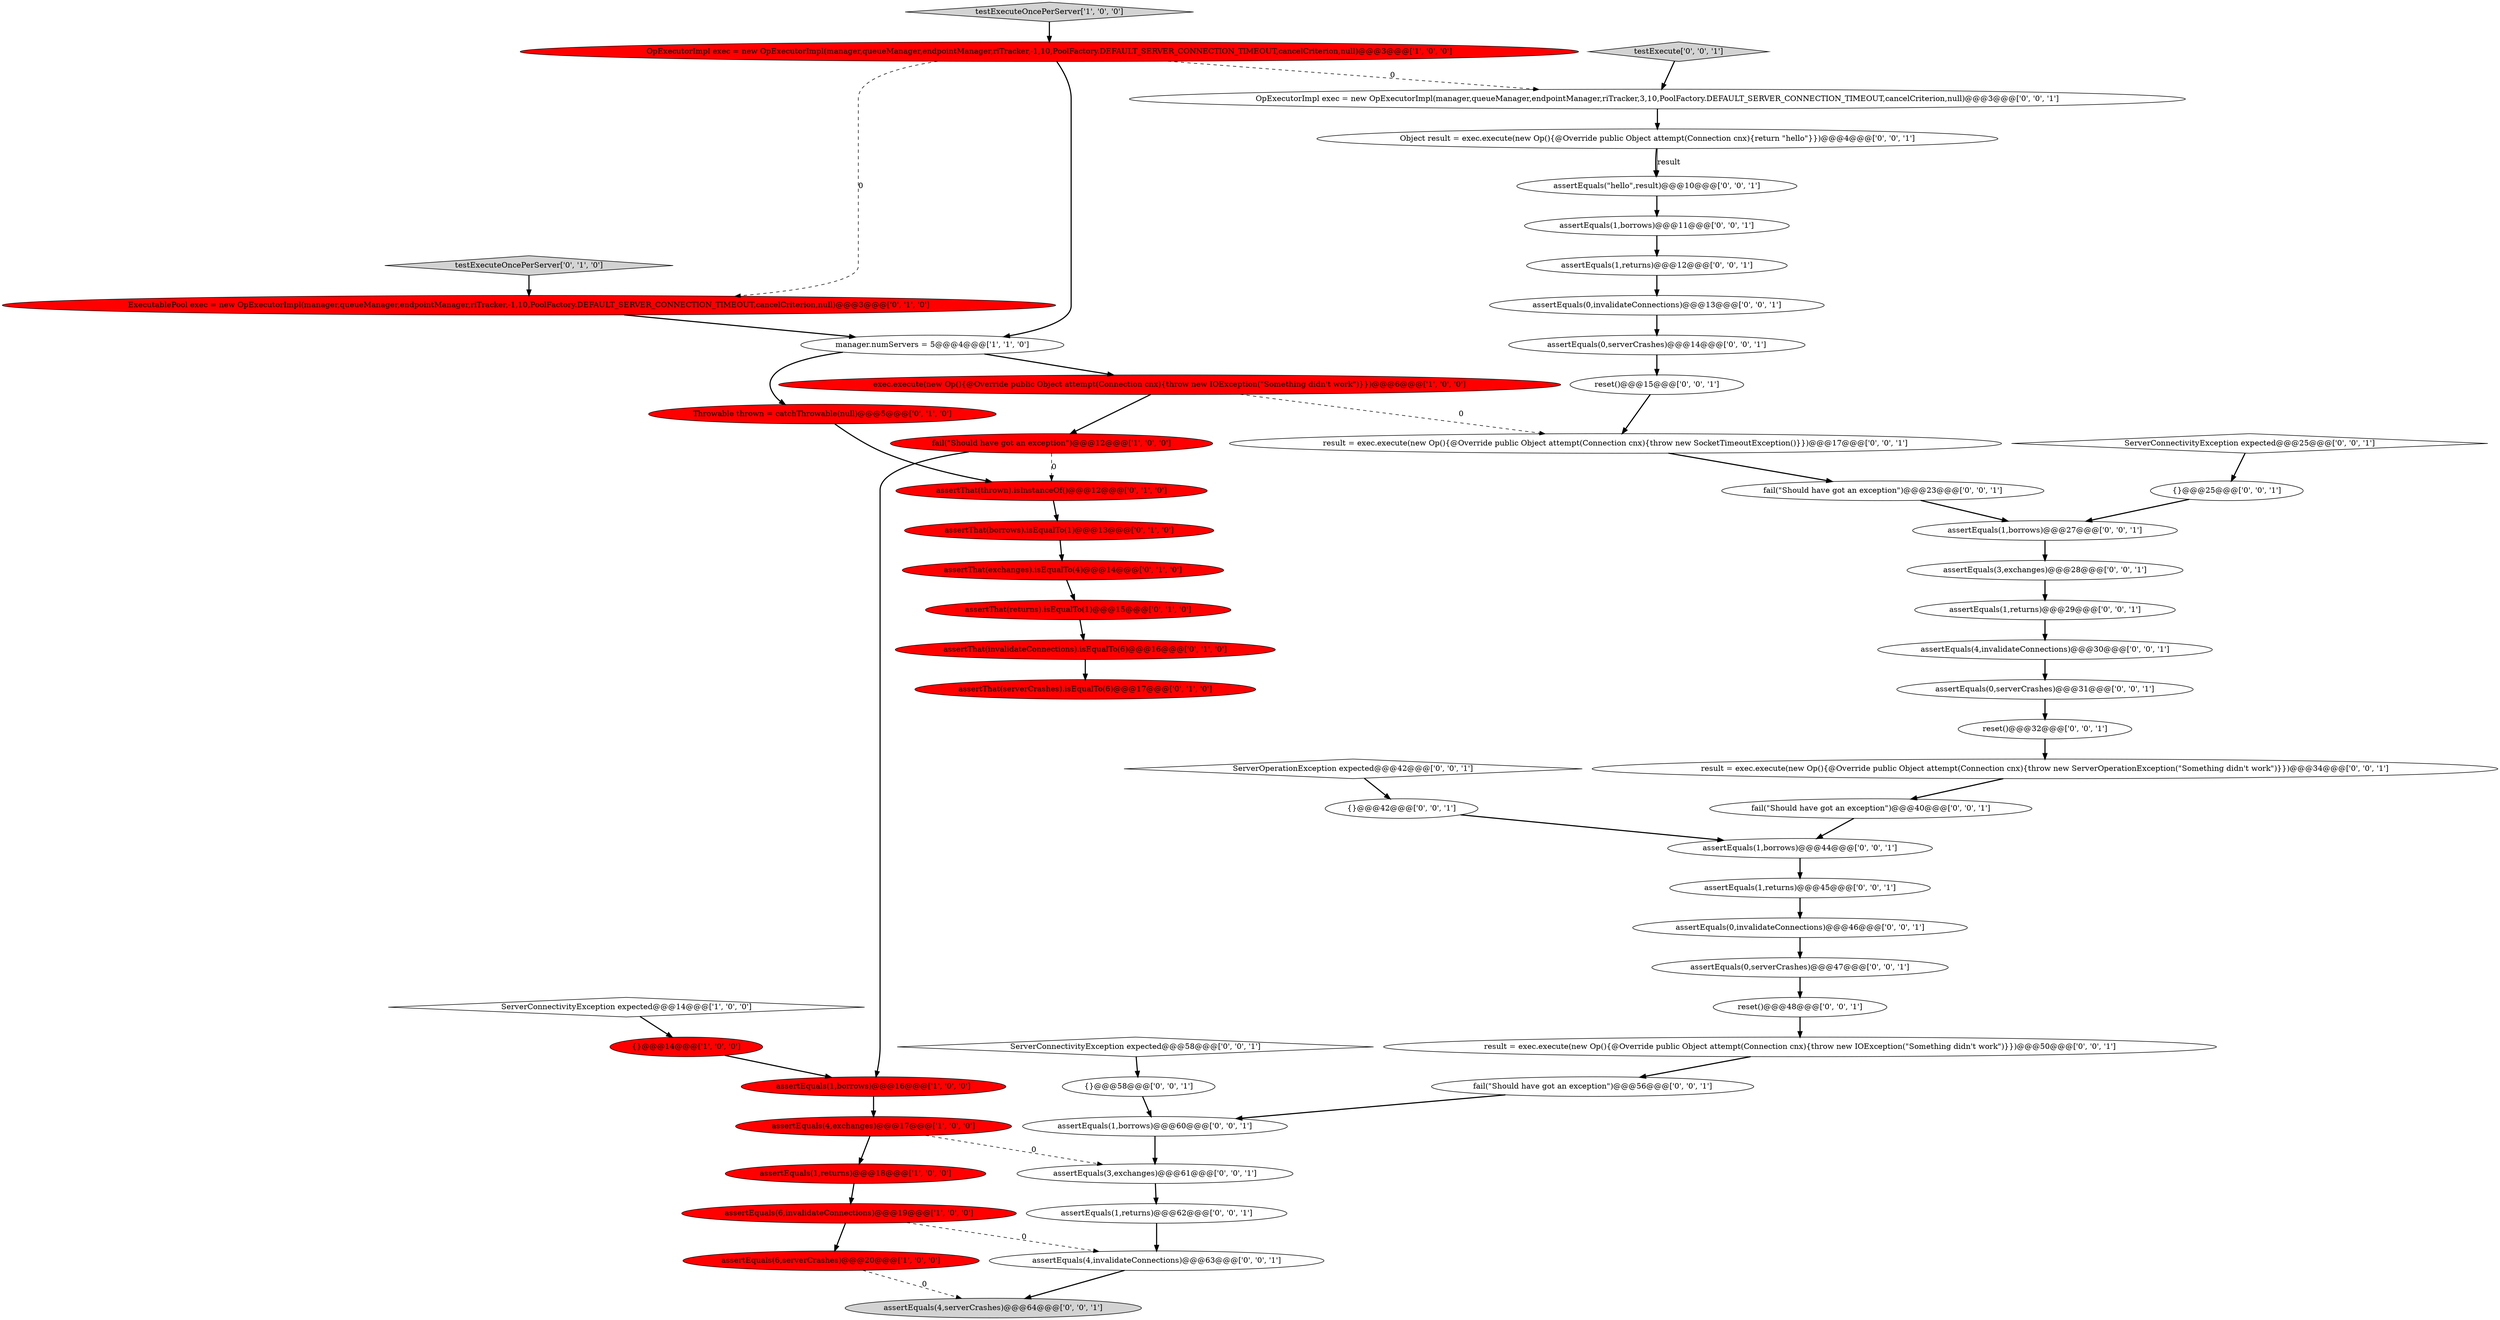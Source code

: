 digraph {
45 [style = filled, label = "assertEquals(1,borrows)@@@27@@@['0', '0', '1']", fillcolor = white, shape = ellipse image = "AAA0AAABBB3BBB"];
16 [style = filled, label = "assertThat(thrown).isInstanceOf()@@@12@@@['0', '1', '0']", fillcolor = red, shape = ellipse image = "AAA1AAABBB2BBB"];
33 [style = filled, label = "assertEquals(4,invalidateConnections)@@@30@@@['0', '0', '1']", fillcolor = white, shape = ellipse image = "AAA0AAABBB3BBB"];
50 [style = filled, label = "ServerOperationException expected@@@42@@@['0', '0', '1']", fillcolor = white, shape = diamond image = "AAA0AAABBB3BBB"];
5 [style = filled, label = "assertEquals(4,exchanges)@@@17@@@['1', '0', '0']", fillcolor = red, shape = ellipse image = "AAA1AAABBB1BBB"];
18 [style = filled, label = "Throwable thrown = catchThrowable(null)@@@5@@@['0', '1', '0']", fillcolor = red, shape = ellipse image = "AAA1AAABBB2BBB"];
44 [style = filled, label = "OpExecutorImpl exec = new OpExecutorImpl(manager,queueManager,endpointManager,riTracker,3,10,PoolFactory.DEFAULT_SERVER_CONNECTION_TIMEOUT,cancelCriterion,null)@@@3@@@['0', '0', '1']", fillcolor = white, shape = ellipse image = "AAA0AAABBB3BBB"];
12 [style = filled, label = "assertThat(invalidateConnections).isEqualTo(6)@@@16@@@['0', '1', '0']", fillcolor = red, shape = ellipse image = "AAA1AAABBB2BBB"];
25 [style = filled, label = "assertEquals(0,invalidateConnections)@@@46@@@['0', '0', '1']", fillcolor = white, shape = ellipse image = "AAA0AAABBB3BBB"];
41 [style = filled, label = "assertEquals(1,returns)@@@62@@@['0', '0', '1']", fillcolor = white, shape = ellipse image = "AAA0AAABBB3BBB"];
3 [style = filled, label = "assertEquals(1,borrows)@@@16@@@['1', '0', '0']", fillcolor = red, shape = ellipse image = "AAA1AAABBB1BBB"];
1 [style = filled, label = "OpExecutorImpl exec = new OpExecutorImpl(manager,queueManager,endpointManager,riTracker,-1,10,PoolFactory.DEFAULT_SERVER_CONNECTION_TIMEOUT,cancelCriterion,null)@@@3@@@['1', '0', '0']", fillcolor = red, shape = ellipse image = "AAA1AAABBB1BBB"];
10 [style = filled, label = "testExecuteOncePerServer['1', '0', '0']", fillcolor = lightgray, shape = diamond image = "AAA0AAABBB1BBB"];
2 [style = filled, label = "assertEquals(1,returns)@@@18@@@['1', '0', '0']", fillcolor = red, shape = ellipse image = "AAA1AAABBB1BBB"];
8 [style = filled, label = "manager.numServers = 5@@@4@@@['1', '1', '0']", fillcolor = white, shape = ellipse image = "AAA0AAABBB1BBB"];
27 [style = filled, label = "fail(\"Should have got an exception\")@@@40@@@['0', '0', '1']", fillcolor = white, shape = ellipse image = "AAA0AAABBB3BBB"];
28 [style = filled, label = "assertEquals(3,exchanges)@@@28@@@['0', '0', '1']", fillcolor = white, shape = ellipse image = "AAA0AAABBB3BBB"];
21 [style = filled, label = "result = exec.execute(new Op(){@Override public Object attempt(Connection cnx){throw new ServerOperationException(\"Something didn't work\")}})@@@34@@@['0', '0', '1']", fillcolor = white, shape = ellipse image = "AAA0AAABBB3BBB"];
57 [style = filled, label = "fail(\"Should have got an exception\")@@@56@@@['0', '0', '1']", fillcolor = white, shape = ellipse image = "AAA0AAABBB3BBB"];
24 [style = filled, label = "Object result = exec.execute(new Op(){@Override public Object attempt(Connection cnx){return \"hello\"}})@@@4@@@['0', '0', '1']", fillcolor = white, shape = ellipse image = "AAA0AAABBB3BBB"];
47 [style = filled, label = "testExecute['0', '0', '1']", fillcolor = lightgray, shape = diamond image = "AAA0AAABBB3BBB"];
39 [style = filled, label = "{}@@@42@@@['0', '0', '1']", fillcolor = white, shape = ellipse image = "AAA0AAABBB3BBB"];
34 [style = filled, label = "assertEquals(0,serverCrashes)@@@14@@@['0', '0', '1']", fillcolor = white, shape = ellipse image = "AAA0AAABBB3BBB"];
20 [style = filled, label = "assertThat(serverCrashes).isEqualTo(6)@@@17@@@['0', '1', '0']", fillcolor = red, shape = ellipse image = "AAA1AAABBB2BBB"];
30 [style = filled, label = "fail(\"Should have got an exception\")@@@23@@@['0', '0', '1']", fillcolor = white, shape = ellipse image = "AAA0AAABBB3BBB"];
55 [style = filled, label = "assertEquals(1,borrows)@@@60@@@['0', '0', '1']", fillcolor = white, shape = ellipse image = "AAA0AAABBB3BBB"];
49 [style = filled, label = "assertEquals(1,borrows)@@@11@@@['0', '0', '1']", fillcolor = white, shape = ellipse image = "AAA0AAABBB3BBB"];
6 [style = filled, label = "assertEquals(6,invalidateConnections)@@@19@@@['1', '0', '0']", fillcolor = red, shape = ellipse image = "AAA1AAABBB1BBB"];
17 [style = filled, label = "assertThat(borrows).isEqualTo(1)@@@13@@@['0', '1', '0']", fillcolor = red, shape = ellipse image = "AAA1AAABBB2BBB"];
22 [style = filled, label = "assertEquals(1,returns)@@@12@@@['0', '0', '1']", fillcolor = white, shape = ellipse image = "AAA0AAABBB3BBB"];
48 [style = filled, label = "assertEquals(3,exchanges)@@@61@@@['0', '0', '1']", fillcolor = white, shape = ellipse image = "AAA0AAABBB3BBB"];
32 [style = filled, label = "assertEquals(0,serverCrashes)@@@31@@@['0', '0', '1']", fillcolor = white, shape = ellipse image = "AAA0AAABBB3BBB"];
35 [style = filled, label = "assertEquals(0,invalidateConnections)@@@13@@@['0', '0', '1']", fillcolor = white, shape = ellipse image = "AAA0AAABBB3BBB"];
0 [style = filled, label = "assertEquals(6,serverCrashes)@@@20@@@['1', '0', '0']", fillcolor = red, shape = ellipse image = "AAA1AAABBB1BBB"];
53 [style = filled, label = "assertEquals(0,serverCrashes)@@@47@@@['0', '0', '1']", fillcolor = white, shape = ellipse image = "AAA0AAABBB3BBB"];
9 [style = filled, label = "{}@@@14@@@['1', '0', '0']", fillcolor = red, shape = ellipse image = "AAA1AAABBB1BBB"];
29 [style = filled, label = "assertEquals(\"hello\",result)@@@10@@@['0', '0', '1']", fillcolor = white, shape = ellipse image = "AAA0AAABBB3BBB"];
40 [style = filled, label = "reset()@@@48@@@['0', '0', '1']", fillcolor = white, shape = ellipse image = "AAA0AAABBB3BBB"];
4 [style = filled, label = "fail(\"Should have got an exception\")@@@12@@@['1', '0', '0']", fillcolor = red, shape = ellipse image = "AAA1AAABBB1BBB"];
38 [style = filled, label = "assertEquals(1,returns)@@@45@@@['0', '0', '1']", fillcolor = white, shape = ellipse image = "AAA0AAABBB3BBB"];
51 [style = filled, label = "{}@@@58@@@['0', '0', '1']", fillcolor = white, shape = ellipse image = "AAA0AAABBB3BBB"];
42 [style = filled, label = "assertEquals(4,serverCrashes)@@@64@@@['0', '0', '1']", fillcolor = lightgray, shape = ellipse image = "AAA0AAABBB3BBB"];
56 [style = filled, label = "result = exec.execute(new Op(){@Override public Object attempt(Connection cnx){throw new IOException(\"Something didn't work\")}})@@@50@@@['0', '0', '1']", fillcolor = white, shape = ellipse image = "AAA0AAABBB3BBB"];
46 [style = filled, label = "assertEquals(1,borrows)@@@44@@@['0', '0', '1']", fillcolor = white, shape = ellipse image = "AAA0AAABBB3BBB"];
23 [style = filled, label = "assertEquals(4,invalidateConnections)@@@63@@@['0', '0', '1']", fillcolor = white, shape = ellipse image = "AAA0AAABBB3BBB"];
37 [style = filled, label = "ServerConnectivityException expected@@@25@@@['0', '0', '1']", fillcolor = white, shape = diamond image = "AAA0AAABBB3BBB"];
31 [style = filled, label = "result = exec.execute(new Op(){@Override public Object attempt(Connection cnx){throw new SocketTimeoutException()}})@@@17@@@['0', '0', '1']", fillcolor = white, shape = ellipse image = "AAA0AAABBB3BBB"];
43 [style = filled, label = "reset()@@@15@@@['0', '0', '1']", fillcolor = white, shape = ellipse image = "AAA0AAABBB3BBB"];
11 [style = filled, label = "exec.execute(new Op(){@Override public Object attempt(Connection cnx){throw new IOException(\"Something didn't work\")}})@@@6@@@['1', '0', '0']", fillcolor = red, shape = ellipse image = "AAA1AAABBB1BBB"];
54 [style = filled, label = "assertEquals(1,returns)@@@29@@@['0', '0', '1']", fillcolor = white, shape = ellipse image = "AAA0AAABBB3BBB"];
7 [style = filled, label = "ServerConnectivityException expected@@@14@@@['1', '0', '0']", fillcolor = white, shape = diamond image = "AAA0AAABBB1BBB"];
15 [style = filled, label = "testExecuteOncePerServer['0', '1', '0']", fillcolor = lightgray, shape = diamond image = "AAA0AAABBB2BBB"];
52 [style = filled, label = "ServerConnectivityException expected@@@58@@@['0', '0', '1']", fillcolor = white, shape = diamond image = "AAA0AAABBB3BBB"];
14 [style = filled, label = "assertThat(returns).isEqualTo(1)@@@15@@@['0', '1', '0']", fillcolor = red, shape = ellipse image = "AAA1AAABBB2BBB"];
13 [style = filled, label = "ExecutablePool exec = new OpExecutorImpl(manager,queueManager,endpointManager,riTracker,-1,10,PoolFactory.DEFAULT_SERVER_CONNECTION_TIMEOUT,cancelCriterion,null)@@@3@@@['0', '1', '0']", fillcolor = red, shape = ellipse image = "AAA1AAABBB2BBB"];
36 [style = filled, label = "{}@@@25@@@['0', '0', '1']", fillcolor = white, shape = ellipse image = "AAA0AAABBB3BBB"];
26 [style = filled, label = "reset()@@@32@@@['0', '0', '1']", fillcolor = white, shape = ellipse image = "AAA0AAABBB3BBB"];
19 [style = filled, label = "assertThat(exchanges).isEqualTo(4)@@@14@@@['0', '1', '0']", fillcolor = red, shape = ellipse image = "AAA1AAABBB2BBB"];
4->3 [style = bold, label=""];
46->38 [style = bold, label=""];
15->13 [style = bold, label=""];
1->8 [style = bold, label=""];
39->46 [style = bold, label=""];
48->41 [style = bold, label=""];
37->36 [style = bold, label=""];
4->16 [style = dashed, label="0"];
40->56 [style = bold, label=""];
21->27 [style = bold, label=""];
2->6 [style = bold, label=""];
8->18 [style = bold, label=""];
57->55 [style = bold, label=""];
24->29 [style = solid, label="result"];
11->4 [style = bold, label=""];
12->20 [style = bold, label=""];
28->54 [style = bold, label=""];
25->53 [style = bold, label=""];
53->40 [style = bold, label=""];
6->0 [style = bold, label=""];
24->29 [style = bold, label=""];
16->17 [style = bold, label=""];
29->49 [style = bold, label=""];
45->28 [style = bold, label=""];
56->57 [style = bold, label=""];
1->44 [style = dashed, label="0"];
32->26 [style = bold, label=""];
17->19 [style = bold, label=""];
50->39 [style = bold, label=""];
49->22 [style = bold, label=""];
26->21 [style = bold, label=""];
23->42 [style = bold, label=""];
1->13 [style = dashed, label="0"];
7->9 [style = bold, label=""];
55->48 [style = bold, label=""];
5->2 [style = bold, label=""];
3->5 [style = bold, label=""];
27->46 [style = bold, label=""];
5->48 [style = dashed, label="0"];
19->14 [style = bold, label=""];
0->42 [style = dashed, label="0"];
51->55 [style = bold, label=""];
11->31 [style = dashed, label="0"];
14->12 [style = bold, label=""];
31->30 [style = bold, label=""];
54->33 [style = bold, label=""];
38->25 [style = bold, label=""];
9->3 [style = bold, label=""];
47->44 [style = bold, label=""];
33->32 [style = bold, label=""];
36->45 [style = bold, label=""];
13->8 [style = bold, label=""];
44->24 [style = bold, label=""];
35->34 [style = bold, label=""];
10->1 [style = bold, label=""];
22->35 [style = bold, label=""];
8->11 [style = bold, label=""];
34->43 [style = bold, label=""];
52->51 [style = bold, label=""];
41->23 [style = bold, label=""];
6->23 [style = dashed, label="0"];
30->45 [style = bold, label=""];
43->31 [style = bold, label=""];
18->16 [style = bold, label=""];
}
